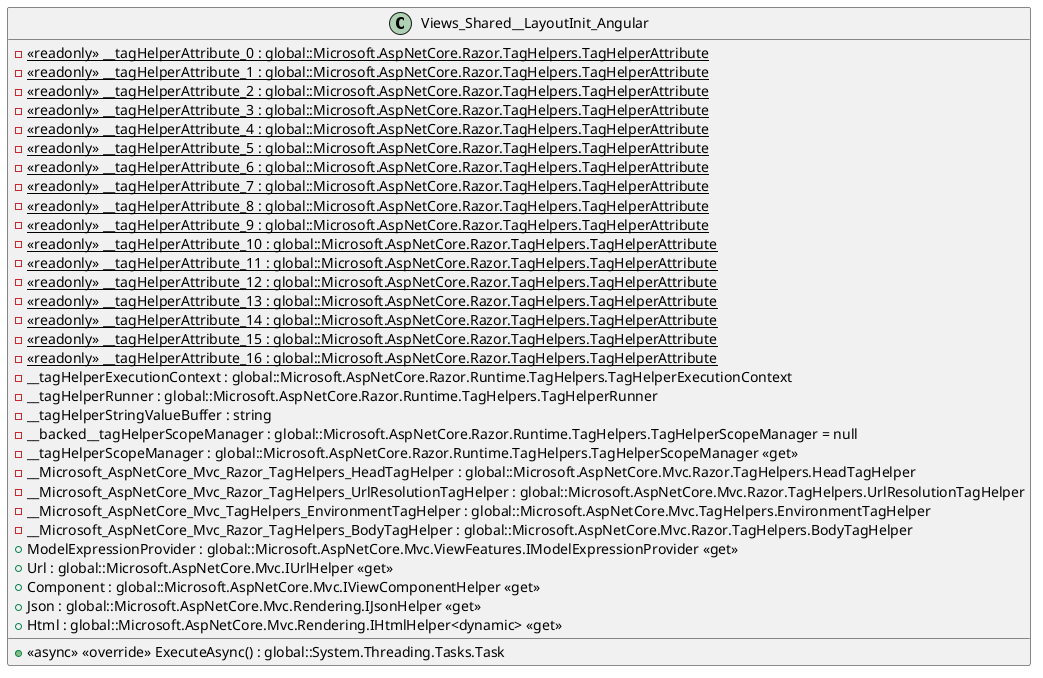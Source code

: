 @startuml
class Views_Shared__LayoutInit_Angular {
    - {static} <<readonly>> __tagHelperAttribute_0 : global::Microsoft.AspNetCore.Razor.TagHelpers.TagHelperAttribute
    - {static} <<readonly>> __tagHelperAttribute_1 : global::Microsoft.AspNetCore.Razor.TagHelpers.TagHelperAttribute
    - {static} <<readonly>> __tagHelperAttribute_2 : global::Microsoft.AspNetCore.Razor.TagHelpers.TagHelperAttribute
    - {static} <<readonly>> __tagHelperAttribute_3 : global::Microsoft.AspNetCore.Razor.TagHelpers.TagHelperAttribute
    - {static} <<readonly>> __tagHelperAttribute_4 : global::Microsoft.AspNetCore.Razor.TagHelpers.TagHelperAttribute
    - {static} <<readonly>> __tagHelperAttribute_5 : global::Microsoft.AspNetCore.Razor.TagHelpers.TagHelperAttribute
    - {static} <<readonly>> __tagHelperAttribute_6 : global::Microsoft.AspNetCore.Razor.TagHelpers.TagHelperAttribute
    - {static} <<readonly>> __tagHelperAttribute_7 : global::Microsoft.AspNetCore.Razor.TagHelpers.TagHelperAttribute
    - {static} <<readonly>> __tagHelperAttribute_8 : global::Microsoft.AspNetCore.Razor.TagHelpers.TagHelperAttribute
    - {static} <<readonly>> __tagHelperAttribute_9 : global::Microsoft.AspNetCore.Razor.TagHelpers.TagHelperAttribute
    - {static} <<readonly>> __tagHelperAttribute_10 : global::Microsoft.AspNetCore.Razor.TagHelpers.TagHelperAttribute
    - {static} <<readonly>> __tagHelperAttribute_11 : global::Microsoft.AspNetCore.Razor.TagHelpers.TagHelperAttribute
    - {static} <<readonly>> __tagHelperAttribute_12 : global::Microsoft.AspNetCore.Razor.TagHelpers.TagHelperAttribute
    - {static} <<readonly>> __tagHelperAttribute_13 : global::Microsoft.AspNetCore.Razor.TagHelpers.TagHelperAttribute
    - {static} <<readonly>> __tagHelperAttribute_14 : global::Microsoft.AspNetCore.Razor.TagHelpers.TagHelperAttribute
    - {static} <<readonly>> __tagHelperAttribute_15 : global::Microsoft.AspNetCore.Razor.TagHelpers.TagHelperAttribute
    - {static} <<readonly>> __tagHelperAttribute_16 : global::Microsoft.AspNetCore.Razor.TagHelpers.TagHelperAttribute
    - __tagHelperExecutionContext : global::Microsoft.AspNetCore.Razor.Runtime.TagHelpers.TagHelperExecutionContext
    - __tagHelperRunner : global::Microsoft.AspNetCore.Razor.Runtime.TagHelpers.TagHelperRunner
    - __tagHelperStringValueBuffer : string
    - __backed__tagHelperScopeManager : global::Microsoft.AspNetCore.Razor.Runtime.TagHelpers.TagHelperScopeManager = null
    - __tagHelperScopeManager : global::Microsoft.AspNetCore.Razor.Runtime.TagHelpers.TagHelperScopeManager <<get>>
    - __Microsoft_AspNetCore_Mvc_Razor_TagHelpers_HeadTagHelper : global::Microsoft.AspNetCore.Mvc.Razor.TagHelpers.HeadTagHelper
    - __Microsoft_AspNetCore_Mvc_Razor_TagHelpers_UrlResolutionTagHelper : global::Microsoft.AspNetCore.Mvc.Razor.TagHelpers.UrlResolutionTagHelper
    - __Microsoft_AspNetCore_Mvc_TagHelpers_EnvironmentTagHelper : global::Microsoft.AspNetCore.Mvc.TagHelpers.EnvironmentTagHelper
    - __Microsoft_AspNetCore_Mvc_Razor_TagHelpers_BodyTagHelper : global::Microsoft.AspNetCore.Mvc.Razor.TagHelpers.BodyTagHelper
    + <<async>> <<override>> ExecuteAsync() : global::System.Threading.Tasks.Task
    + ModelExpressionProvider : global::Microsoft.AspNetCore.Mvc.ViewFeatures.IModelExpressionProvider <<get>>
    + Url : global::Microsoft.AspNetCore.Mvc.IUrlHelper <<get>>
    + Component : global::Microsoft.AspNetCore.Mvc.IViewComponentHelper <<get>>
    + Json : global::Microsoft.AspNetCore.Mvc.Rendering.IJsonHelper <<get>>
    + Html : global::Microsoft.AspNetCore.Mvc.Rendering.IHtmlHelper<dynamic> <<get>>
}
@enduml

